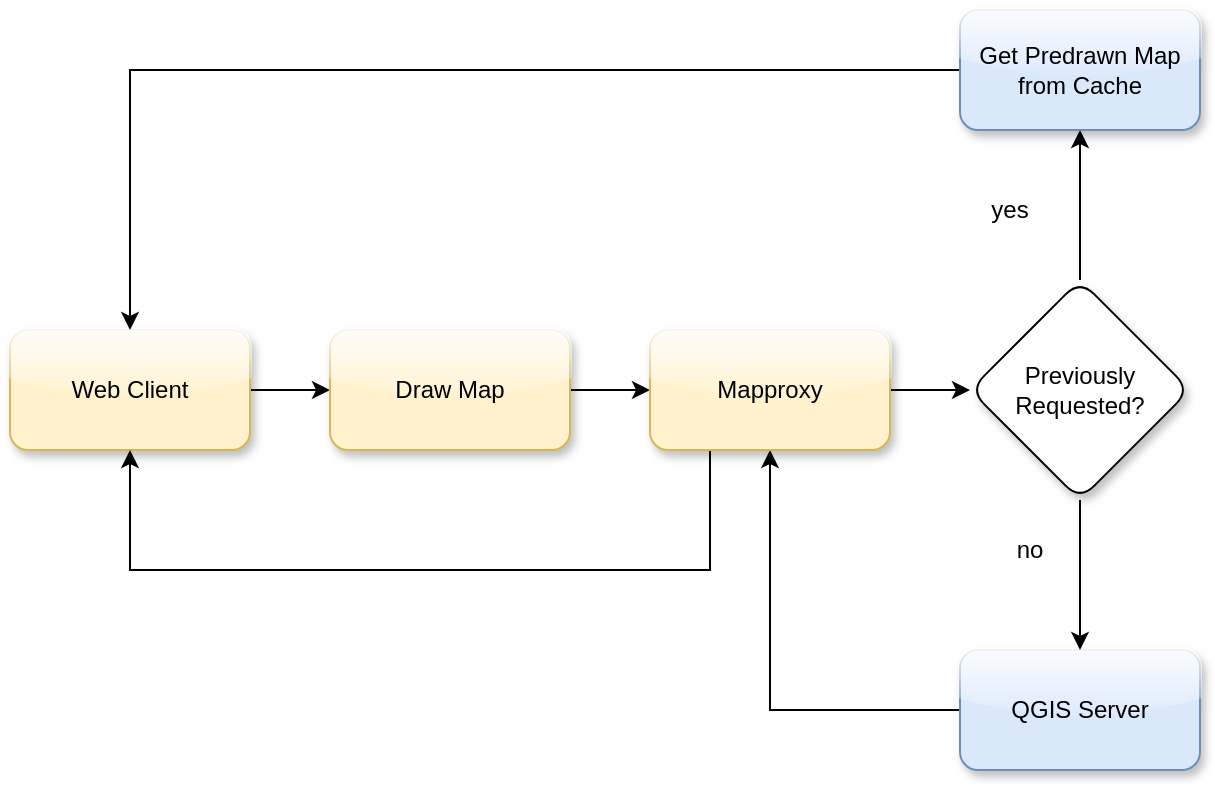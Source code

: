 <mxfile version="14.6.13" type="device"><diagram id="PsJ0TpaAphp3WEC5Q6UI" name="Page-1"><mxGraphModel dx="677" dy="1228" grid="1" gridSize="10" guides="1" tooltips="1" connect="1" arrows="1" fold="1" page="1" pageScale="1" pageWidth="1169" pageHeight="827" math="0" shadow="0"><root><mxCell id="0"/><mxCell id="1" parent="0"/><mxCell id="EYv6FLwHMoohQyvuG1FG-6" style="edgeStyle=orthogonalEdgeStyle;rounded=0;orthogonalLoop=1;jettySize=auto;html=1;" edge="1" parent="1" source="EYv6FLwHMoohQyvuG1FG-1" target="EYv6FLwHMoohQyvuG1FG-2"><mxGeometry relative="1" as="geometry"/></mxCell><mxCell id="EYv6FLwHMoohQyvuG1FG-1" value="Web Client" style="rounded=1;whiteSpace=wrap;html=1;glass=1;shadow=1;fillColor=#fff2cc;strokeColor=#d6b656;" vertex="1" parent="1"><mxGeometry x="200" y="110" width="120" height="60" as="geometry"/></mxCell><mxCell id="EYv6FLwHMoohQyvuG1FG-8" style="edgeStyle=orthogonalEdgeStyle;rounded=0;orthogonalLoop=1;jettySize=auto;html=1;" edge="1" parent="1" source="EYv6FLwHMoohQyvuG1FG-2" target="EYv6FLwHMoohQyvuG1FG-7"><mxGeometry relative="1" as="geometry"/></mxCell><mxCell id="EYv6FLwHMoohQyvuG1FG-2" value="Draw Map" style="rounded=1;whiteSpace=wrap;html=1;glass=1;shadow=1;fillColor=#fff2cc;strokeColor=#d6b656;" vertex="1" parent="1"><mxGeometry x="360" y="110" width="120" height="60" as="geometry"/></mxCell><mxCell id="EYv6FLwHMoohQyvuG1FG-14" style="edgeStyle=orthogonalEdgeStyle;rounded=0;orthogonalLoop=1;jettySize=auto;html=1;" edge="1" parent="1" source="EYv6FLwHMoohQyvuG1FG-3" target="EYv6FLwHMoohQyvuG1FG-7"><mxGeometry relative="1" as="geometry"/></mxCell><mxCell id="EYv6FLwHMoohQyvuG1FG-3" value="QGIS Server" style="rounded=1;whiteSpace=wrap;html=1;glass=1;shadow=1;fillColor=#dae8fc;strokeColor=#6c8ebf;" vertex="1" parent="1"><mxGeometry x="675" y="270" width="120" height="60" as="geometry"/></mxCell><mxCell id="EYv6FLwHMoohQyvuG1FG-11" style="edgeStyle=orthogonalEdgeStyle;rounded=0;orthogonalLoop=1;jettySize=auto;html=1;entryX=0;entryY=0.5;entryDx=0;entryDy=0;" edge="1" parent="1" source="EYv6FLwHMoohQyvuG1FG-7" target="EYv6FLwHMoohQyvuG1FG-10"><mxGeometry relative="1" as="geometry"/></mxCell><mxCell id="EYv6FLwHMoohQyvuG1FG-15" style="edgeStyle=orthogonalEdgeStyle;rounded=0;orthogonalLoop=1;jettySize=auto;html=1;exitX=0.25;exitY=1;exitDx=0;exitDy=0;" edge="1" parent="1" source="EYv6FLwHMoohQyvuG1FG-7" target="EYv6FLwHMoohQyvuG1FG-1"><mxGeometry relative="1" as="geometry"><Array as="points"><mxPoint x="550" y="230"/><mxPoint x="260" y="230"/></Array></mxGeometry></mxCell><mxCell id="EYv6FLwHMoohQyvuG1FG-7" value="Mapproxy" style="rounded=1;whiteSpace=wrap;html=1;glass=1;shadow=1;fillColor=#fff2cc;strokeColor=#d6b656;" vertex="1" parent="1"><mxGeometry x="520" y="110" width="120" height="60" as="geometry"/></mxCell><mxCell id="EYv6FLwHMoohQyvuG1FG-12" style="edgeStyle=orthogonalEdgeStyle;rounded=0;orthogonalLoop=1;jettySize=auto;html=1;" edge="1" parent="1" source="EYv6FLwHMoohQyvuG1FG-10" target="EYv6FLwHMoohQyvuG1FG-3"><mxGeometry relative="1" as="geometry"/></mxCell><mxCell id="EYv6FLwHMoohQyvuG1FG-17" style="edgeStyle=orthogonalEdgeStyle;rounded=0;orthogonalLoop=1;jettySize=auto;html=1;" edge="1" parent="1" source="EYv6FLwHMoohQyvuG1FG-10" target="EYv6FLwHMoohQyvuG1FG-16"><mxGeometry relative="1" as="geometry"/></mxCell><mxCell id="EYv6FLwHMoohQyvuG1FG-10" value="Previously Requested?" style="rhombus;whiteSpace=wrap;html=1;rounded=1;shadow=1;glass=1;" vertex="1" parent="1"><mxGeometry x="680" y="85" width="110" height="110" as="geometry"/></mxCell><mxCell id="EYv6FLwHMoohQyvuG1FG-13" value="no" style="text;html=1;strokeColor=none;fillColor=none;align=center;verticalAlign=middle;whiteSpace=wrap;rounded=0;shadow=1;glass=1;" vertex="1" parent="1"><mxGeometry x="690" y="210" width="40" height="20" as="geometry"/></mxCell><mxCell id="EYv6FLwHMoohQyvuG1FG-18" style="edgeStyle=orthogonalEdgeStyle;rounded=0;orthogonalLoop=1;jettySize=auto;html=1;" edge="1" parent="1" source="EYv6FLwHMoohQyvuG1FG-16" target="EYv6FLwHMoohQyvuG1FG-1"><mxGeometry relative="1" as="geometry"/></mxCell><mxCell id="EYv6FLwHMoohQyvuG1FG-16" value="Get Predrawn Map from Cache" style="rounded=1;whiteSpace=wrap;html=1;glass=1;shadow=1;fillColor=#dae8fc;strokeColor=#6c8ebf;" vertex="1" parent="1"><mxGeometry x="675" y="-50" width="120" height="60" as="geometry"/></mxCell><mxCell id="EYv6FLwHMoohQyvuG1FG-19" value="yes" style="text;html=1;strokeColor=none;fillColor=none;align=center;verticalAlign=middle;whiteSpace=wrap;rounded=0;shadow=1;glass=1;" vertex="1" parent="1"><mxGeometry x="680" y="40" width="40" height="20" as="geometry"/></mxCell></root></mxGraphModel></diagram></mxfile>